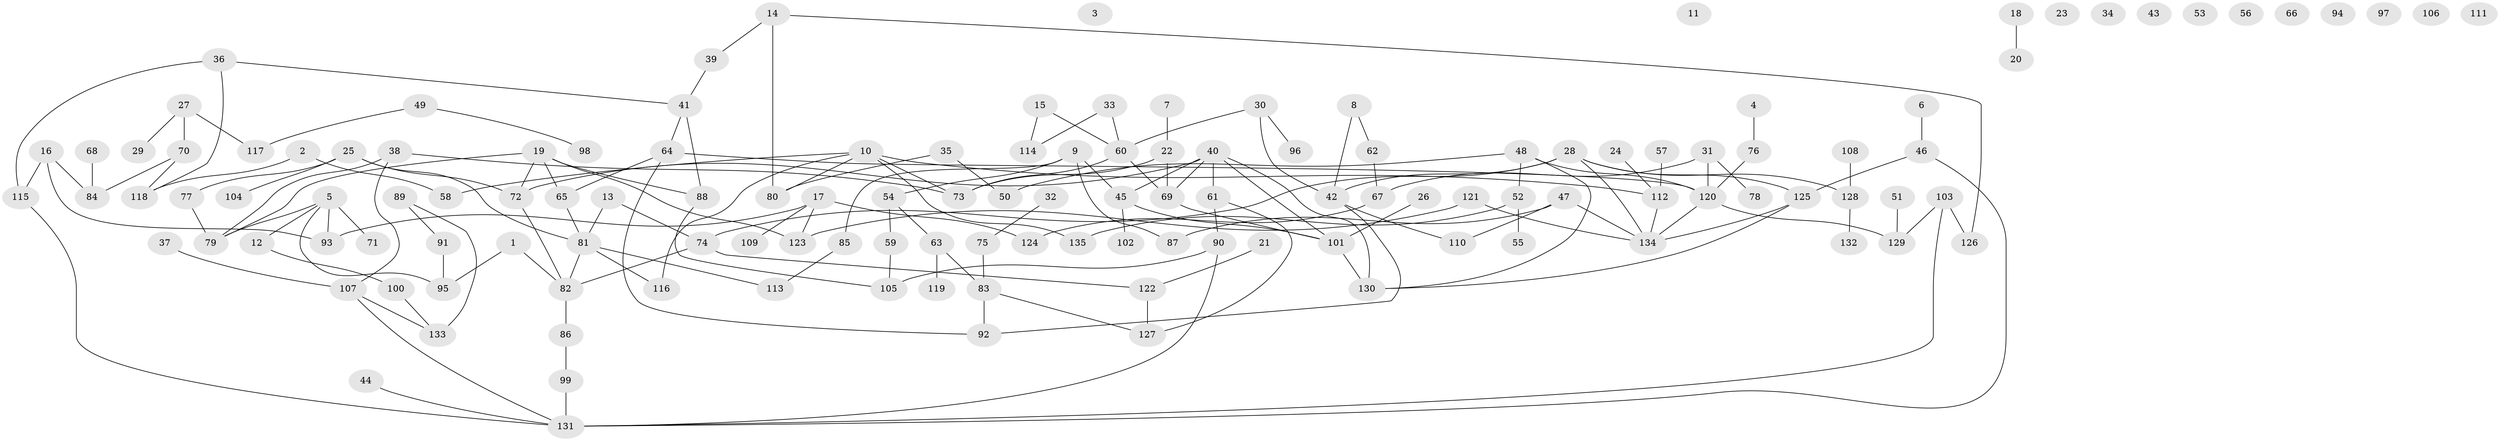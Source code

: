 // coarse degree distribution, {5: 0.06315789473684211, 2: 0.21052631578947367, 0: 0.12631578947368421, 1: 0.2, 6: 0.08421052631578947, 4: 0.10526315789473684, 8: 0.031578947368421054, 3: 0.17894736842105263}
// Generated by graph-tools (version 1.1) at 2025/23/03/03/25 07:23:25]
// undirected, 135 vertices, 167 edges
graph export_dot {
graph [start="1"]
  node [color=gray90,style=filled];
  1;
  2;
  3;
  4;
  5;
  6;
  7;
  8;
  9;
  10;
  11;
  12;
  13;
  14;
  15;
  16;
  17;
  18;
  19;
  20;
  21;
  22;
  23;
  24;
  25;
  26;
  27;
  28;
  29;
  30;
  31;
  32;
  33;
  34;
  35;
  36;
  37;
  38;
  39;
  40;
  41;
  42;
  43;
  44;
  45;
  46;
  47;
  48;
  49;
  50;
  51;
  52;
  53;
  54;
  55;
  56;
  57;
  58;
  59;
  60;
  61;
  62;
  63;
  64;
  65;
  66;
  67;
  68;
  69;
  70;
  71;
  72;
  73;
  74;
  75;
  76;
  77;
  78;
  79;
  80;
  81;
  82;
  83;
  84;
  85;
  86;
  87;
  88;
  89;
  90;
  91;
  92;
  93;
  94;
  95;
  96;
  97;
  98;
  99;
  100;
  101;
  102;
  103;
  104;
  105;
  106;
  107;
  108;
  109;
  110;
  111;
  112;
  113;
  114;
  115;
  116;
  117;
  118;
  119;
  120;
  121;
  122;
  123;
  124;
  125;
  126;
  127;
  128;
  129;
  130;
  131;
  132;
  133;
  134;
  135;
  1 -- 82;
  1 -- 95;
  2 -- 58;
  2 -- 118;
  4 -- 76;
  5 -- 12;
  5 -- 71;
  5 -- 79;
  5 -- 93;
  5 -- 95;
  6 -- 46;
  7 -- 22;
  8 -- 42;
  8 -- 62;
  9 -- 45;
  9 -- 54;
  9 -- 85;
  9 -- 87;
  10 -- 58;
  10 -- 73;
  10 -- 80;
  10 -- 112;
  10 -- 116;
  10 -- 135;
  12 -- 100;
  13 -- 74;
  13 -- 81;
  14 -- 39;
  14 -- 80;
  14 -- 126;
  15 -- 60;
  15 -- 114;
  16 -- 84;
  16 -- 93;
  16 -- 115;
  17 -- 93;
  17 -- 109;
  17 -- 123;
  17 -- 124;
  18 -- 20;
  19 -- 65;
  19 -- 72;
  19 -- 79;
  19 -- 88;
  19 -- 123;
  21 -- 122;
  22 -- 69;
  22 -- 73;
  24 -- 112;
  25 -- 72;
  25 -- 77;
  25 -- 81;
  25 -- 104;
  26 -- 101;
  27 -- 29;
  27 -- 70;
  27 -- 117;
  28 -- 42;
  28 -- 74;
  28 -- 125;
  28 -- 128;
  28 -- 134;
  30 -- 42;
  30 -- 60;
  30 -- 96;
  31 -- 67;
  31 -- 78;
  31 -- 120;
  32 -- 75;
  33 -- 60;
  33 -- 114;
  35 -- 50;
  35 -- 80;
  36 -- 41;
  36 -- 115;
  36 -- 118;
  37 -- 107;
  38 -- 73;
  38 -- 79;
  38 -- 107;
  39 -- 41;
  40 -- 45;
  40 -- 61;
  40 -- 69;
  40 -- 72;
  40 -- 101;
  40 -- 130;
  41 -- 64;
  41 -- 88;
  42 -- 92;
  42 -- 110;
  44 -- 131;
  45 -- 101;
  45 -- 102;
  46 -- 125;
  46 -- 131;
  47 -- 87;
  47 -- 110;
  47 -- 134;
  48 -- 50;
  48 -- 52;
  48 -- 120;
  48 -- 130;
  49 -- 98;
  49 -- 117;
  51 -- 129;
  52 -- 55;
  52 -- 135;
  54 -- 59;
  54 -- 63;
  57 -- 112;
  59 -- 105;
  60 -- 69;
  60 -- 73;
  61 -- 90;
  61 -- 127;
  62 -- 67;
  63 -- 83;
  63 -- 119;
  64 -- 65;
  64 -- 92;
  64 -- 120;
  65 -- 81;
  67 -- 124;
  68 -- 84;
  69 -- 101;
  70 -- 84;
  70 -- 118;
  72 -- 82;
  74 -- 82;
  74 -- 122;
  75 -- 83;
  76 -- 120;
  77 -- 79;
  81 -- 82;
  81 -- 113;
  81 -- 116;
  82 -- 86;
  83 -- 92;
  83 -- 127;
  85 -- 113;
  86 -- 99;
  88 -- 105;
  89 -- 91;
  89 -- 133;
  90 -- 105;
  90 -- 131;
  91 -- 95;
  99 -- 131;
  100 -- 133;
  101 -- 130;
  103 -- 126;
  103 -- 129;
  103 -- 131;
  107 -- 131;
  107 -- 133;
  108 -- 128;
  112 -- 134;
  115 -- 131;
  120 -- 129;
  120 -- 134;
  121 -- 123;
  121 -- 134;
  122 -- 127;
  125 -- 130;
  125 -- 134;
  128 -- 132;
}
